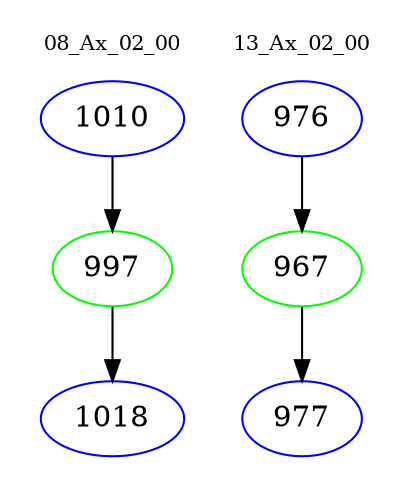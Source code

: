 digraph{
subgraph cluster_0 {
color = white
label = "08_Ax_02_00";
fontsize=10;
T0_1010 [label="1010", color="blue"]
T0_1010 -> T0_997 [color="black"]
T0_997 [label="997", color="green"]
T0_997 -> T0_1018 [color="black"]
T0_1018 [label="1018", color="blue"]
}
subgraph cluster_1 {
color = white
label = "13_Ax_02_00";
fontsize=10;
T1_976 [label="976", color="blue"]
T1_976 -> T1_967 [color="black"]
T1_967 [label="967", color="green"]
T1_967 -> T1_977 [color="black"]
T1_977 [label="977", color="blue"]
}
}
